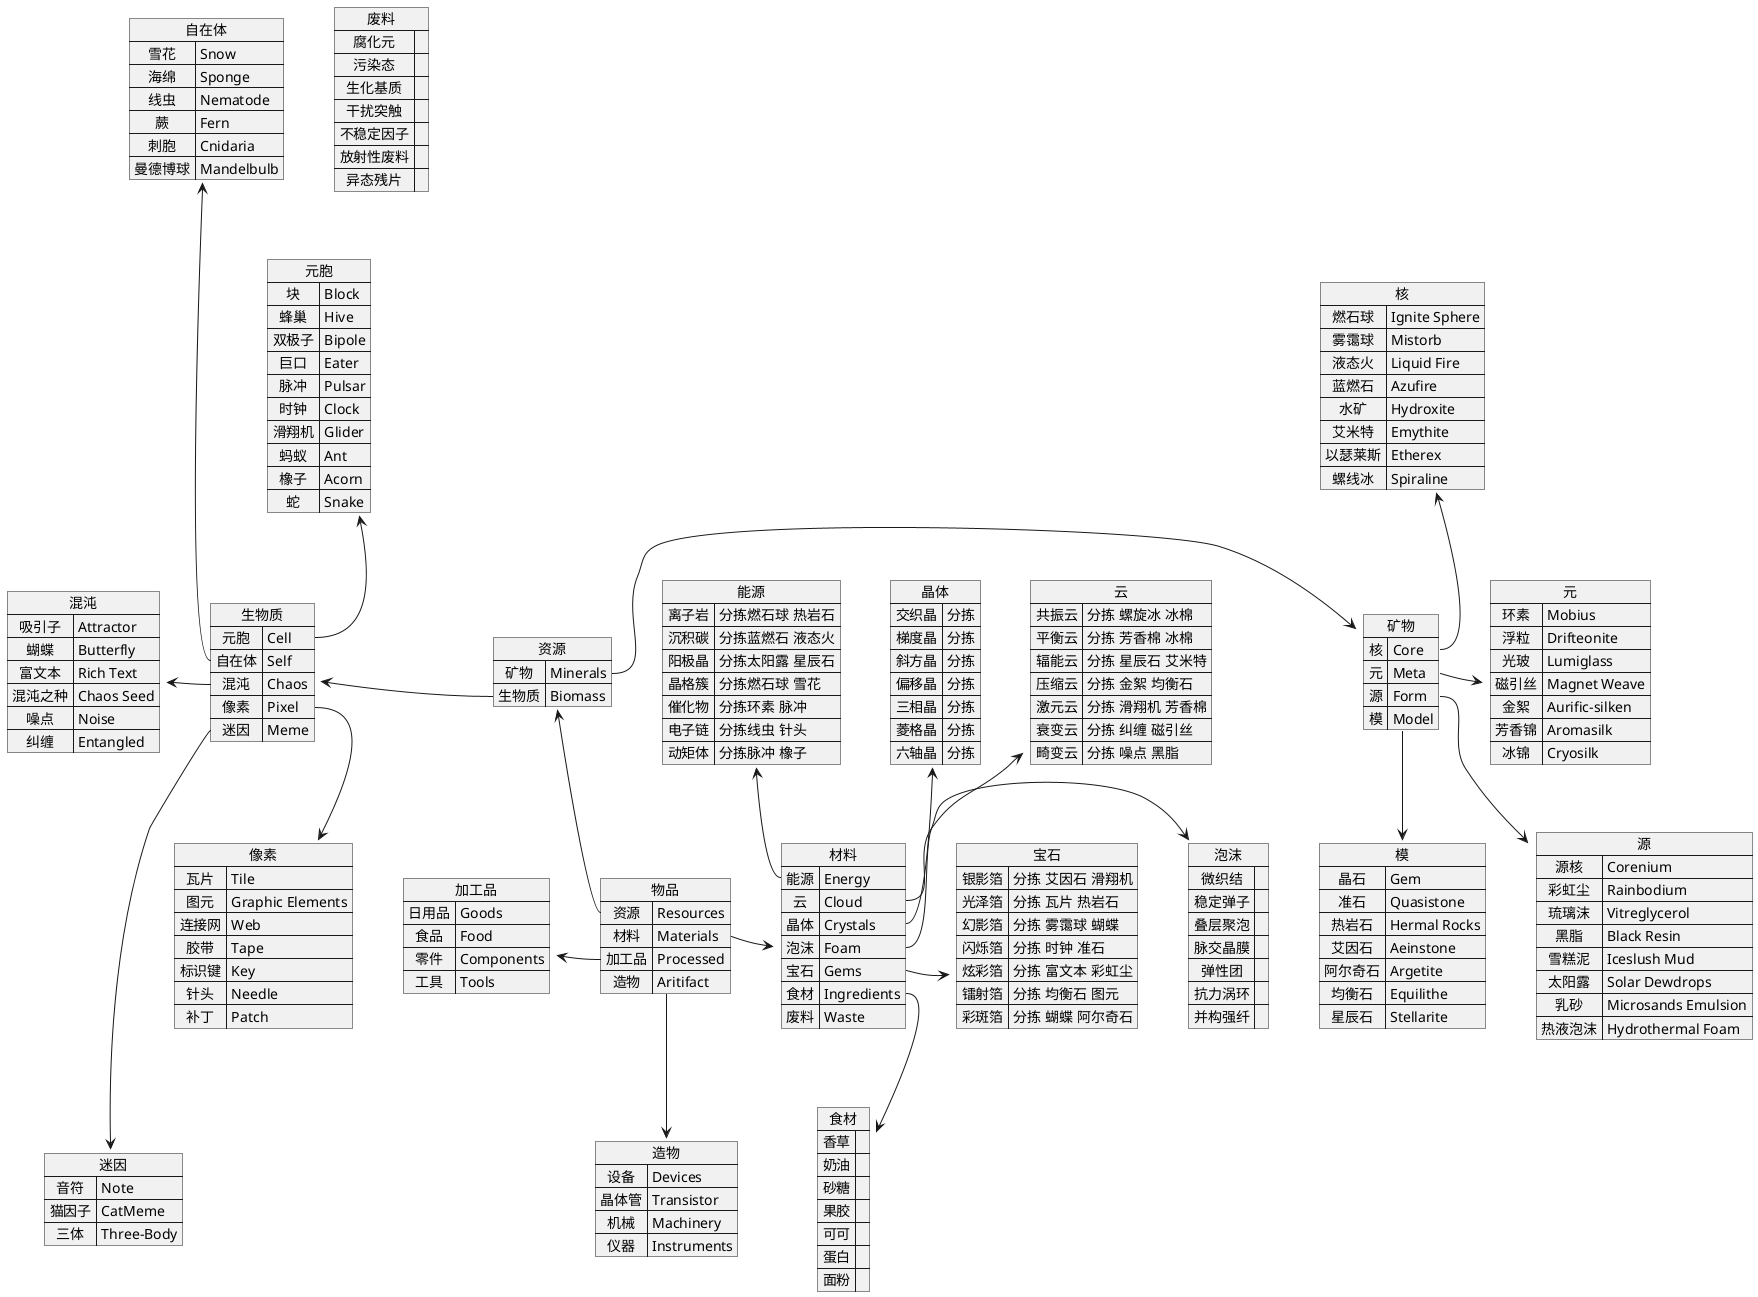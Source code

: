 ﻿@startuml
'https://plantuml.com/object-diagram

map 物品 {
资源=>Resources
材料=>Materials
加工品=>Processed
造物=>Aritifact
}

map 资源 {
矿物=>Minerals
生物质=>Biomass
}
map 材料 {
能源=>Energy
云=>Cloud
晶体=>Crystals
泡沫=>Foam
宝石=>Gems
食材=>Ingredients
废料=>Waste
}
map 加工品 {
日用品=>Goods
食品=>Food
零件=>Components
工具=>Tools
}
map 造物 {
设备=>Devices
晶体管=>Transistor
机械=>Machinery
仪器=>Instruments
}

物品::资源 -up-> 资源
物品::材料 -right-> 材料
物品::加工品 -left-> 加工品
物品::造物 --> 造物

map 矿物 {
核=>Core
元=>Meta
源=>Form
模=>Model
}
map 生物质 {
元胞=>Cell
自在体=>Self
混沌=>Chaos
像素=>Pixel
迷因=>Meme
}
资源::矿物 -right-> 矿物
资源::生物质 -left-> 生物质

map 元胞 {
块=>Block
蜂巢=>Hive 
双极子=>Bipole
巨口=>Eater
脉冲=>Pulsar
时钟=>Clock
滑翔机=>Glider
蚂蚁=>Ant 
橡子=>Acorn
蛇=>Snake
}
map 自在体 {
雪花=>Snow 
海绵=>Sponge
线虫=>Nematode
蕨=>Fern
刺胞=>Cnidaria 
曼德博球=>Mandelbulb 
}
map 混沌 {
吸引子=>Attractor 
蝴蝶=>Butterfly 
富文本=>Rich Text
混沌之种=>Chaos Seed 
噪点=>Noise
纠缠=>Entangled
}
map 像素 {
瓦片=>Tile
图元=>Graphic Elements 
连接网=>Web 
胶带=>Tape
标识键=>Key
针头=>Needle
补丁=>Patch
}
map 迷因 {
音符=>Note
猫因子=>CatMeme
三体=>Three-Body
}
生物质::元胞 -up-> 元胞
生物质::自在体 -up--> 自在体
生物质::混沌 -left-> 混沌
生物质::像素 --> 像素
生物质::迷因 ---> 迷因

map 核 {
燃石球=>Ignite Sphere
雾霭球=>Mistorb
液态火=>Liquid Fire
蓝燃石=>Azufire
水矿=>Hydroxite
艾米特=>Emythite
以瑟莱斯=>Etherex
螺线冰=>Spiraline
}
map 元 {
环素=>Mobius 
浮粒=>Drifteonite
光玻=>Lumiglass
磁引丝=>Magnet Weave
金絮=>Aurific-silken
芳香锦=>Aromasilk
冰锦=>Cryosilk 
}
map 源 {
源核=>Corenium
彩虹尘=>Rainbodium
琉璃沫=>Vitreglycerol
黑脂=>Black Resin 
雪糕泥=>Iceslush Mud
太阳露=>Solar Dewdrops
乳砂=>Microsands Emulsion 
热液泡沫=>Hydrothermal Foam
}
map 模 {
晶石=>Gem
准石=>Quasistone 
热岩石=>Hermal Rocks
艾因石=>Aeinstone 
阿尔奇石=>Argetite 
均衡石=>Equilithe
星辰石=>Stellarite
}

矿物::核 -up-> 核
矿物::元 -right-> 元
矿物::源 --> 源
矿物::模 --> 模


map 能源 {
离子岩=>分拣燃石球 热岩石
沉积碳=>分拣蓝燃石 液态火
阳极晶=>分拣太阳露 星辰石
晶格簇=>分拣燃石球 雪花
催化物=>分拣环素 脉冲
电子链=>分拣线虫 针头
动矩体=>分拣脉冲 橡子
}
map 云 {
共振云=>分拣 螺旋冰 冰棉
平衡云=>分拣 芳香棉 冰棉
辐能云=>分拣 星辰石 艾米特
压缩云=>分拣 金絮 均衡石
激元云=>分拣 滑翔机 芳香棉
衰变云=>分拣 纠缠 磁引丝
畸变云=>分拣 噪点 黑脂
} 
map 晶体 {
交织晶=>分拣 
梯度晶=>分拣
斜方晶=>分拣
偏移晶=>分拣
三相晶=>分拣
菱格晶=>分拣
六轴晶=>分拣
} 
map 泡沫{
微织结=>
稳定弹子=>
叠层聚泡=>
脉交晶膜=>
弹性团=>
抗力涡环=>
并构强纤=>
} 

map 宝石{
银影箔=> 分拣 艾因石 滑翔机
光泽箔=> 分拣 瓦片 热岩石
幻影箔=> 分拣 雾霭球 蝴蝶
闪烁箔=> 分拣 时钟 准石
炫彩箔=> 分拣 富文本 彩虹尘
镭射箔=> 分拣 均衡石 图元 
彩斑箔=> 分拣 蝴蝶 阿尔奇石
} 
map 食材{
香草=>
奶油=>
砂糖=>
果胶=>
可可=>
蛋白=>
面粉=>
} 

map 废料{
腐化元=>
污染态=>
生化基质=>
干扰突触=>
不稳定因子=>
放射性废料=>
异态残片=>
} 


材料::能源 -up-> 能源
材料::云 -up-> 云
材料::晶体 -up-> 晶体
材料::泡沫 -right-> 泡沫
材料::宝石 -right-> 宝石
材料::食材 --> 食材
@enduml


